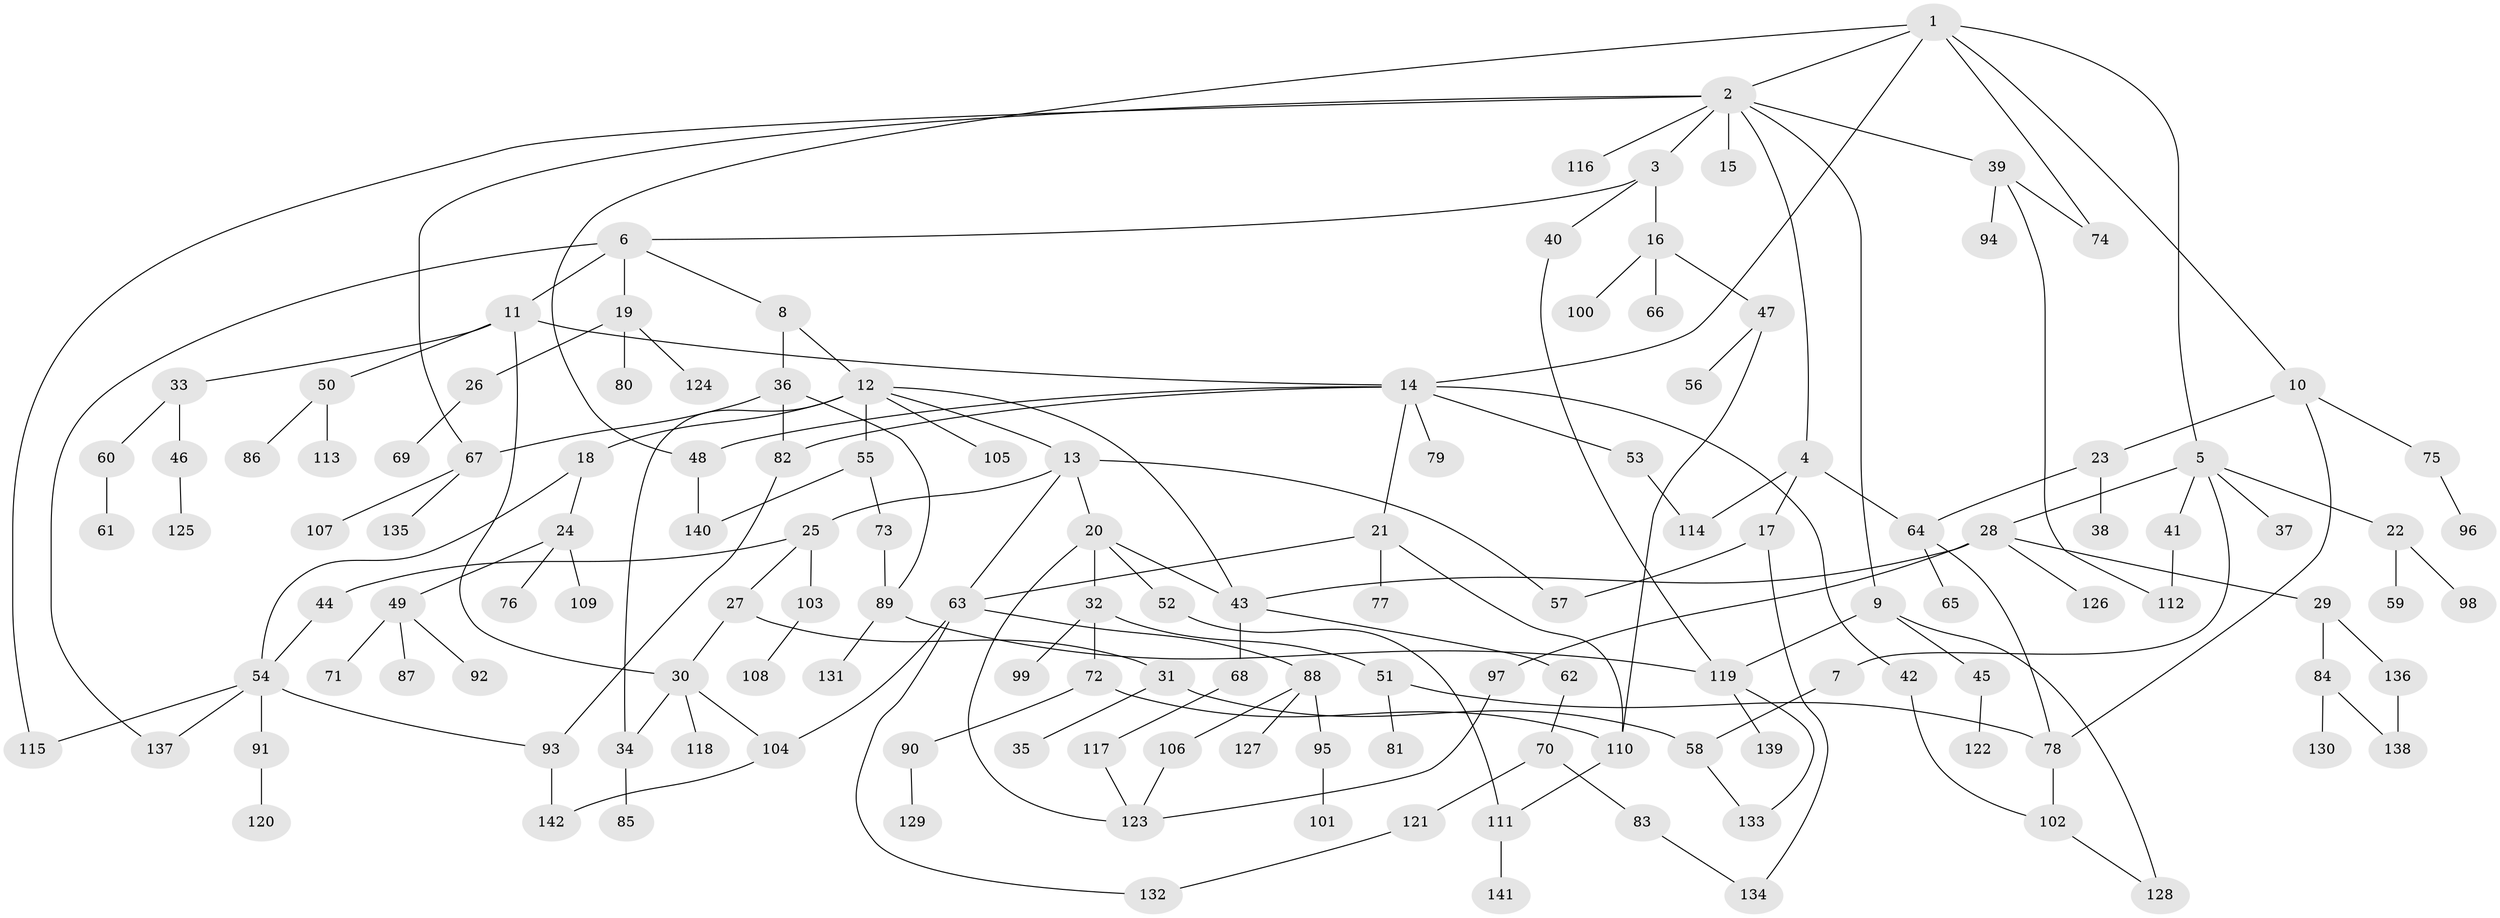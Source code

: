 // Generated by graph-tools (version 1.1) at 2025/34/03/09/25 02:34:08]
// undirected, 142 vertices, 180 edges
graph export_dot {
graph [start="1"]
  node [color=gray90,style=filled];
  1;
  2;
  3;
  4;
  5;
  6;
  7;
  8;
  9;
  10;
  11;
  12;
  13;
  14;
  15;
  16;
  17;
  18;
  19;
  20;
  21;
  22;
  23;
  24;
  25;
  26;
  27;
  28;
  29;
  30;
  31;
  32;
  33;
  34;
  35;
  36;
  37;
  38;
  39;
  40;
  41;
  42;
  43;
  44;
  45;
  46;
  47;
  48;
  49;
  50;
  51;
  52;
  53;
  54;
  55;
  56;
  57;
  58;
  59;
  60;
  61;
  62;
  63;
  64;
  65;
  66;
  67;
  68;
  69;
  70;
  71;
  72;
  73;
  74;
  75;
  76;
  77;
  78;
  79;
  80;
  81;
  82;
  83;
  84;
  85;
  86;
  87;
  88;
  89;
  90;
  91;
  92;
  93;
  94;
  95;
  96;
  97;
  98;
  99;
  100;
  101;
  102;
  103;
  104;
  105;
  106;
  107;
  108;
  109;
  110;
  111;
  112;
  113;
  114;
  115;
  116;
  117;
  118;
  119;
  120;
  121;
  122;
  123;
  124;
  125;
  126;
  127;
  128;
  129;
  130;
  131;
  132;
  133;
  134;
  135;
  136;
  137;
  138;
  139;
  140;
  141;
  142;
  1 -- 2;
  1 -- 5;
  1 -- 10;
  1 -- 74;
  1 -- 14;
  1 -- 48;
  2 -- 3;
  2 -- 4;
  2 -- 9;
  2 -- 15;
  2 -- 39;
  2 -- 115;
  2 -- 116;
  2 -- 67;
  3 -- 6;
  3 -- 16;
  3 -- 40;
  4 -- 17;
  4 -- 64;
  4 -- 114;
  5 -- 7;
  5 -- 22;
  5 -- 28;
  5 -- 37;
  5 -- 41;
  6 -- 8;
  6 -- 11;
  6 -- 19;
  6 -- 137;
  7 -- 58;
  8 -- 12;
  8 -- 36;
  9 -- 45;
  9 -- 119;
  9 -- 128;
  10 -- 23;
  10 -- 75;
  10 -- 78;
  11 -- 14;
  11 -- 30;
  11 -- 33;
  11 -- 50;
  12 -- 13;
  12 -- 18;
  12 -- 34;
  12 -- 43;
  12 -- 55;
  12 -- 105;
  13 -- 20;
  13 -- 25;
  13 -- 57;
  13 -- 63;
  14 -- 21;
  14 -- 42;
  14 -- 48;
  14 -- 53;
  14 -- 79;
  14 -- 82;
  16 -- 47;
  16 -- 66;
  16 -- 100;
  17 -- 134;
  17 -- 57;
  18 -- 24;
  18 -- 54;
  19 -- 26;
  19 -- 80;
  19 -- 124;
  20 -- 32;
  20 -- 52;
  20 -- 123;
  20 -- 43;
  21 -- 77;
  21 -- 63;
  21 -- 110;
  22 -- 59;
  22 -- 98;
  23 -- 38;
  23 -- 64;
  24 -- 49;
  24 -- 76;
  24 -- 109;
  25 -- 27;
  25 -- 44;
  25 -- 103;
  26 -- 69;
  27 -- 31;
  27 -- 30;
  28 -- 29;
  28 -- 97;
  28 -- 126;
  28 -- 43;
  29 -- 84;
  29 -- 136;
  30 -- 104;
  30 -- 118;
  30 -- 34;
  31 -- 35;
  31 -- 58;
  32 -- 51;
  32 -- 72;
  32 -- 99;
  33 -- 46;
  33 -- 60;
  34 -- 85;
  36 -- 67;
  36 -- 89;
  36 -- 82;
  39 -- 94;
  39 -- 74;
  39 -- 112;
  40 -- 119;
  41 -- 112;
  42 -- 102;
  43 -- 62;
  43 -- 68;
  44 -- 54;
  45 -- 122;
  46 -- 125;
  47 -- 56;
  47 -- 110;
  48 -- 140;
  49 -- 71;
  49 -- 87;
  49 -- 92;
  50 -- 86;
  50 -- 113;
  51 -- 81;
  51 -- 78;
  52 -- 111;
  53 -- 114;
  54 -- 91;
  54 -- 93;
  54 -- 137;
  54 -- 115;
  55 -- 73;
  55 -- 140;
  58 -- 133;
  60 -- 61;
  62 -- 70;
  63 -- 88;
  63 -- 132;
  63 -- 104;
  64 -- 65;
  64 -- 78;
  67 -- 107;
  67 -- 135;
  68 -- 117;
  70 -- 83;
  70 -- 121;
  72 -- 90;
  72 -- 110;
  73 -- 89;
  75 -- 96;
  78 -- 102;
  82 -- 93;
  83 -- 134;
  84 -- 130;
  84 -- 138;
  88 -- 95;
  88 -- 106;
  88 -- 127;
  89 -- 119;
  89 -- 131;
  90 -- 129;
  91 -- 120;
  93 -- 142;
  95 -- 101;
  97 -- 123;
  102 -- 128;
  103 -- 108;
  104 -- 142;
  106 -- 123;
  110 -- 111;
  111 -- 141;
  117 -- 123;
  119 -- 133;
  119 -- 139;
  121 -- 132;
  136 -- 138;
}
